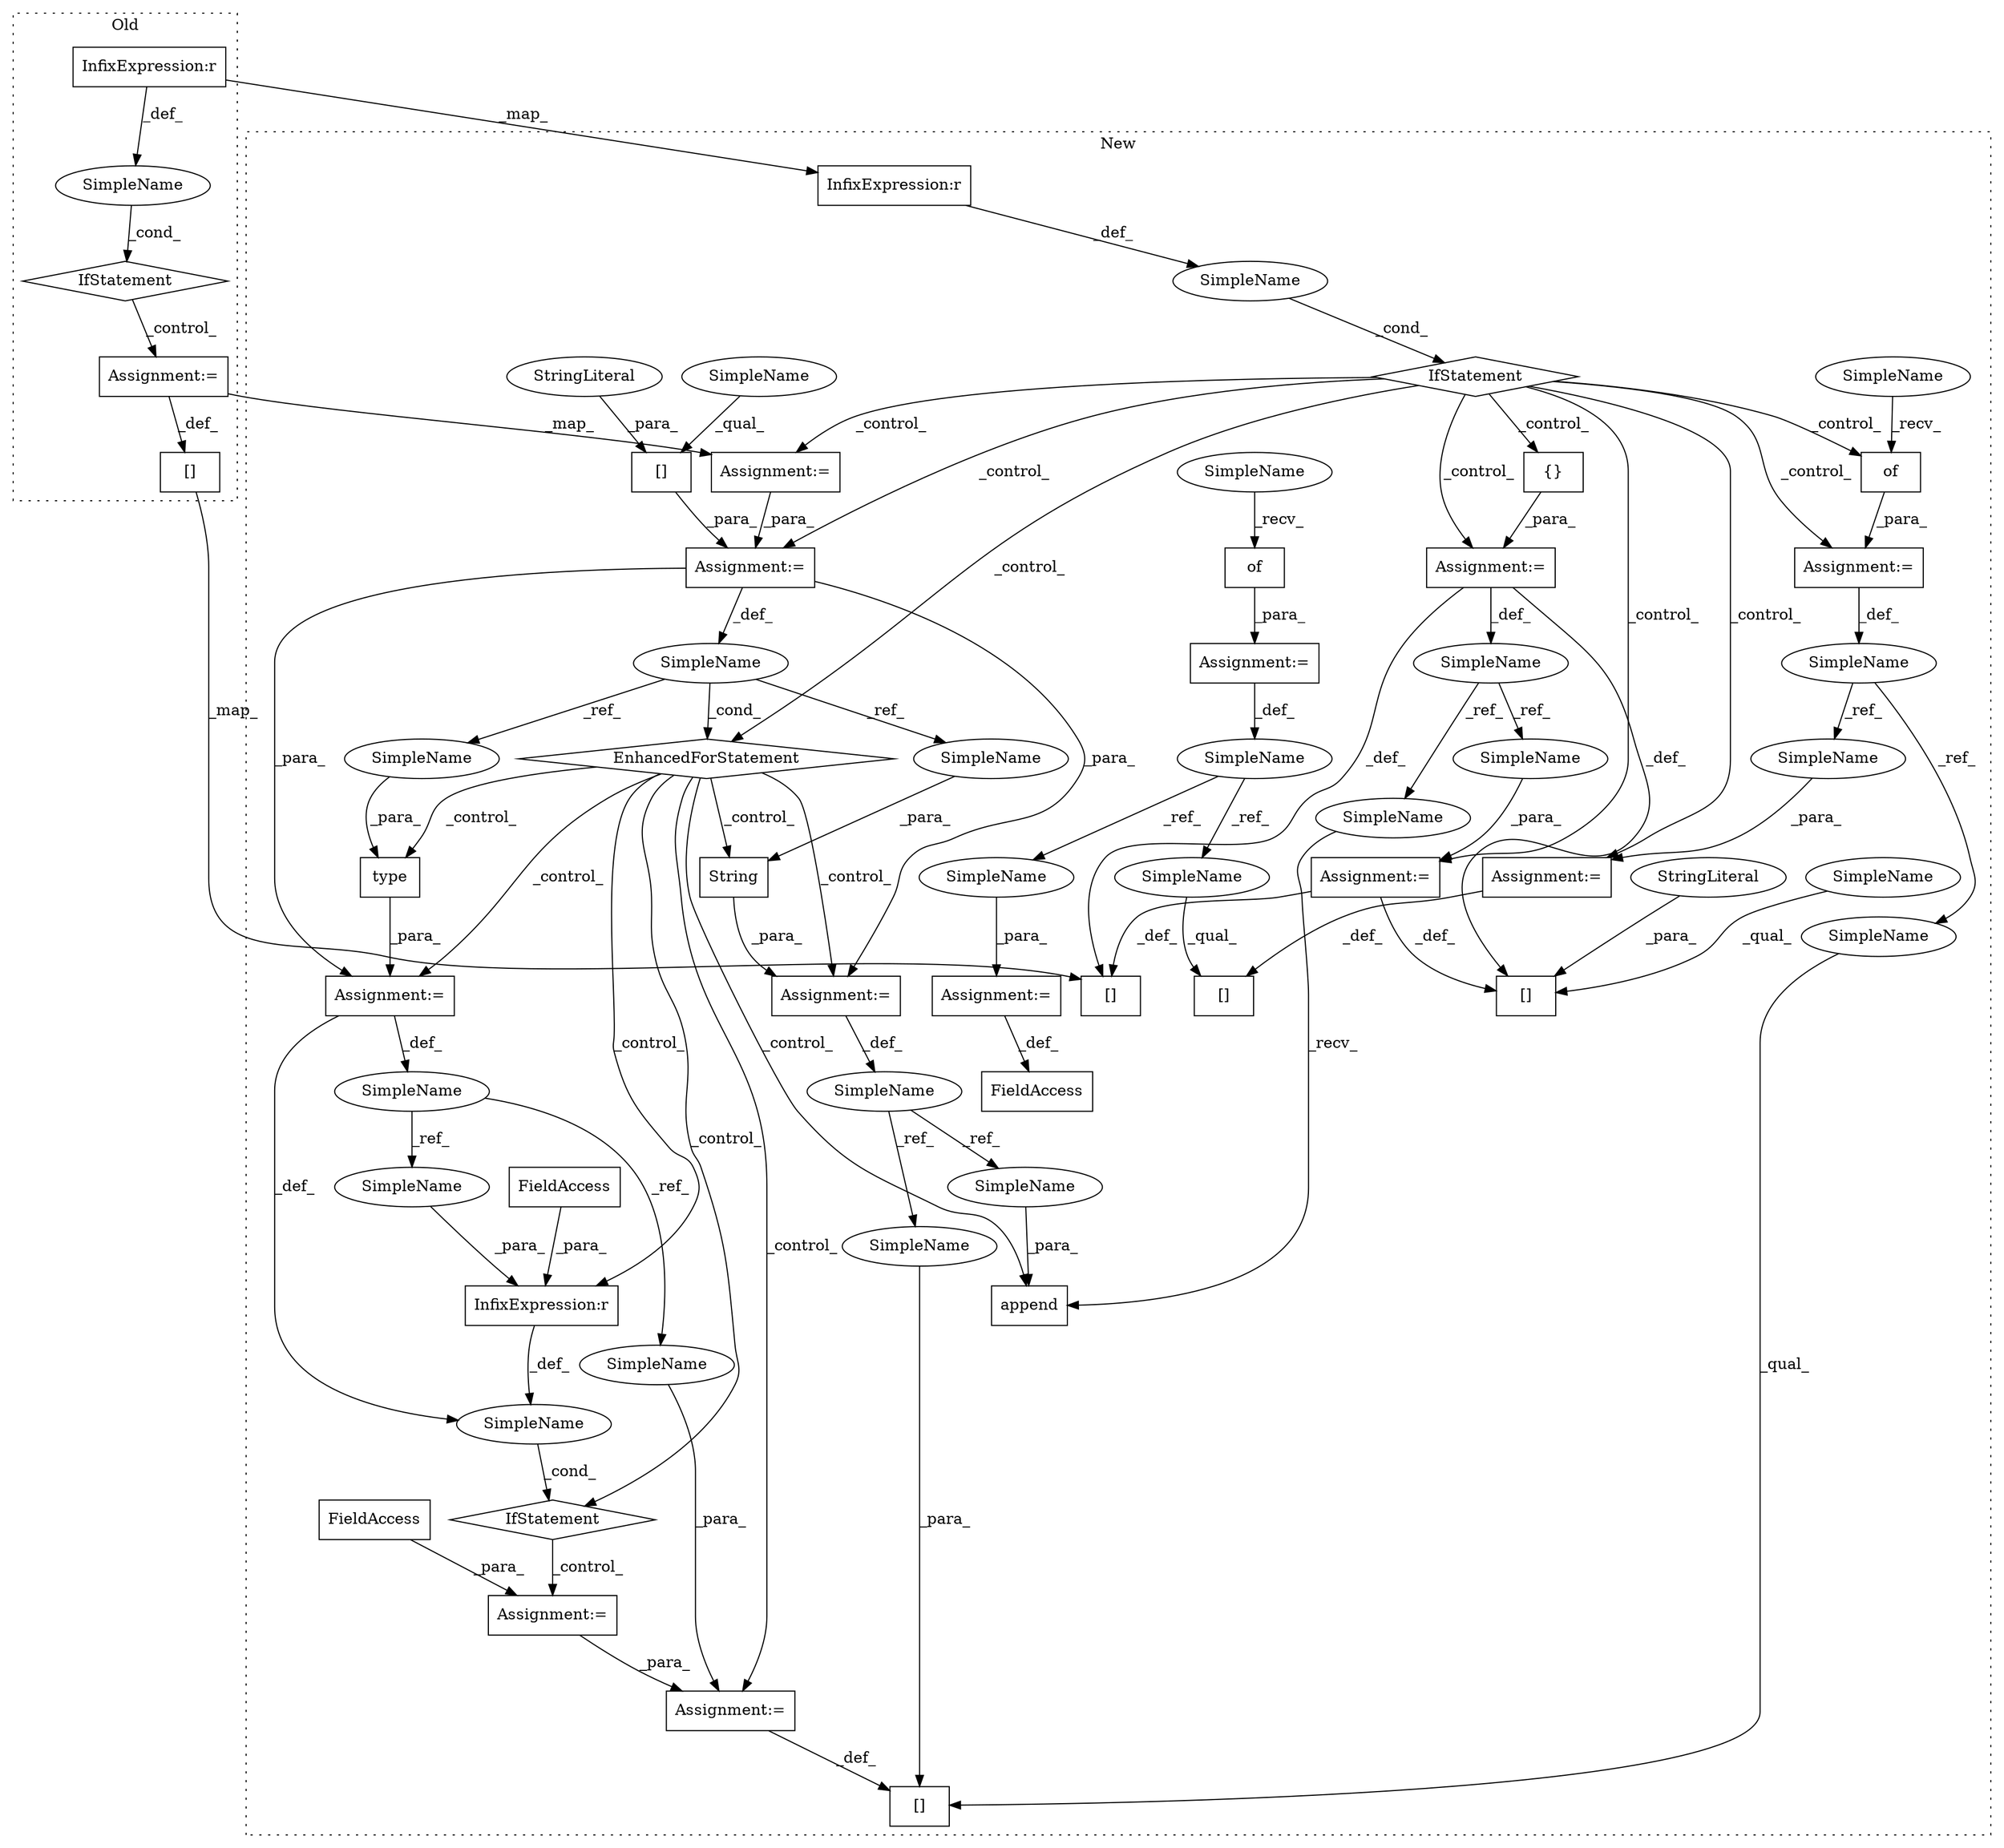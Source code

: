 digraph G {
subgraph cluster0 {
1 [label="IfStatement" a="25" s="7218,7252" l="4,2" shape="diamond"];
16 [label="InfixExpression:r" a="27" s="7240" l="4" shape="box"];
42 [label="SimpleName" a="42" s="" l="" shape="ellipse"];
43 [label="Assignment:=" a="7" s="7282" l="1" shape="box"];
46 [label="[]" a="2" s="7564,7584" l="13,1" shape="box"];
label = "Old";
style="dotted";
}
subgraph cluster1 {
2 [label="type" a="32" s="8917,8927" l="5,1" shape="box"];
3 [label="InfixExpression:r" a="27" s="8954" l="4" shape="box"];
4 [label="IfStatement" a="25" s="8940,8962" l="4,2" shape="diamond"];
5 [label="Assignment:=" a="7" s="8988" l="1" shape="box"];
6 [label="SimpleName" a="42" s="" l="" shape="ellipse"];
7 [label="FieldAccess" a="22" s="8958" l="4" shape="box"];
8 [label="IfStatement" a="25" s="8576,8610" l="4,2" shape="diamond"];
9 [label="SimpleName" a="42" s="" l="" shape="ellipse"];
10 [label="{}" a="4" s="8679" l="2" shape="box"];
11 [label="Assignment:=" a="7" s="9097" l="1" shape="box"];
12 [label="[]" a="2" s="9021,9043" l="13,1" shape="box"];
13 [label="SimpleName" a="42" s="8656" l="10" shape="ellipse"];
14 [label="append" a="32" s="8877,8893" l="7,1" shape="box"];
15 [label="[]" a="2" s="9075,9096" l="13,1" shape="box"];
17 [label="InfixExpression:r" a="27" s="8598" l="4" shape="box"];
18 [label="FieldAccess" a="22" s="8989" l="8" shape="box"];
19 [label="EnhancedForStatement" a="70" s="8722,8817" l="61,2" shape="diamond"];
20 [label="of" a="32" s="8708" l="4" shape="box"];
21 [label="[]" a="2" s="9118,9152" l="24,1" shape="box"];
22 [label="of" a="32" s="8436" l="4" shape="box"];
23 [label="FieldAccess" a="22" s="9615" l="28" shape="box"];
24 [label="SimpleName" a="42" s="8787" l="5" shape="ellipse"];
25 [label="SimpleName" a="42" s="8691" l="12" shape="ellipse"];
26 [label="Assignment:=" a="7" s="9153" l="1" shape="box"];
27 [label="SimpleName" a="42" s="8408" l="23" shape="ellipse"];
28 [label="Assignment:=" a="7" s="9643" l="1" shape="box"];
29 [label="SimpleName" a="42" s="8831" l="9" shape="ellipse"];
30 [label="SimpleName" a="42" s="8906" l="10" shape="ellipse"];
31 [label="Assignment:=" a="7" s="9044" l="1" shape="box"];
32 [label="String" a="32" s="8841,8853" l="7,1" shape="box"];
33 [label="Assignment:=" a="7" s="8703" l="1" shape="box"];
34 [label="Assignment:=" a="7" s="8431" l="1" shape="box"];
35 [label="StringLiteral" a="45" s="9088" l="8" shape="ellipse"];
36 [label="Assignment:=" a="7" s="8840" l="1" shape="box"];
37 [label="Assignment:=" a="7" s="8916" l="1" shape="box"];
38 [label="Assignment:=" a="7" s="8722,8817" l="61,2" shape="box"];
39 [label="[]" a="2" s="8795,8816" l="13,1" shape="box"];
40 [label="Assignment:=" a="7" s="8666" l="1" shape="box"];
41 [label="StringLiteral" a="45" s="8808" l="8" shape="ellipse"];
44 [label="Assignment:=" a="7" s="8640" l="1" shape="box"];
45 [label="[]" a="2" s="9442,9462" l="13,1" shape="box"];
47 [label="SimpleName" a="42" s="8704" l="3" shape="ellipse"];
48 [label="SimpleName" a="42" s="8432" l="3" shape="ellipse"];
49 [label="SimpleName" a="42" s="8848" l="5" shape="ellipse"];
50 [label="SimpleName" a="42" s="8922" l="5" shape="ellipse"];
51 [label="SimpleName" a="42" s="8884" l="9" shape="ellipse"];
52 [label="SimpleName" a="42" s="9034" l="9" shape="ellipse"];
53 [label="SimpleName" a="42" s="9098" l="10" shape="ellipse"];
54 [label="SimpleName" a="42" s="8866" l="10" shape="ellipse"];
55 [label="SimpleName" a="42" s="9644" l="23" shape="ellipse"];
56 [label="SimpleName" a="42" s="9118" l="23" shape="ellipse"];
57 [label="SimpleName" a="42" s="8795" l="12" shape="ellipse"];
58 [label="SimpleName" a="42" s="9075" l="12" shape="ellipse"];
59 [label="SimpleName" a="42" s="8944" l="10" shape="ellipse"];
60 [label="SimpleName" a="42" s="9045" l="10" shape="ellipse"];
61 [label="SimpleName" a="42" s="9021" l="12" shape="ellipse"];
62 [label="SimpleName" a="42" s="9154" l="12" shape="ellipse"];
label = "New";
style="dotted";
}
1 -> 43 [label="_control_"];
2 -> 37 [label="_para_"];
3 -> 6 [label="_def_"];
4 -> 5 [label="_control_"];
5 -> 31 [label="_para_"];
6 -> 4 [label="_cond_"];
7 -> 3 [label="_para_"];
8 -> 10 [label="_control_"];
8 -> 38 [label="_control_"];
8 -> 40 [label="_control_"];
8 -> 44 [label="_control_"];
8 -> 33 [label="_control_"];
8 -> 19 [label="_control_"];
8 -> 11 [label="_control_"];
8 -> 20 [label="_control_"];
8 -> 26 [label="_control_"];
9 -> 8 [label="_cond_"];
10 -> 40 [label="_para_"];
11 -> 45 [label="_def_"];
11 -> 15 [label="_def_"];
13 -> 54 [label="_ref_"];
13 -> 53 [label="_ref_"];
16 -> 42 [label="_def_"];
16 -> 17 [label="_map_"];
17 -> 9 [label="_def_"];
18 -> 5 [label="_para_"];
19 -> 36 [label="_control_"];
19 -> 4 [label="_control_"];
19 -> 32 [label="_control_"];
19 -> 37 [label="_control_"];
19 -> 3 [label="_control_"];
19 -> 14 [label="_control_"];
19 -> 31 [label="_control_"];
19 -> 2 [label="_control_"];
20 -> 33 [label="_para_"];
22 -> 34 [label="_para_"];
24 -> 50 [label="_ref_"];
24 -> 19 [label="_cond_"];
24 -> 49 [label="_ref_"];
25 -> 62 [label="_ref_"];
25 -> 61 [label="_ref_"];
26 -> 21 [label="_def_"];
27 -> 55 [label="_ref_"];
27 -> 56 [label="_ref_"];
28 -> 23 [label="_def_"];
29 -> 51 [label="_ref_"];
29 -> 52 [label="_ref_"];
30 -> 59 [label="_ref_"];
30 -> 60 [label="_ref_"];
31 -> 12 [label="_def_"];
32 -> 36 [label="_para_"];
33 -> 25 [label="_def_"];
34 -> 27 [label="_def_"];
35 -> 15 [label="_para_"];
36 -> 29 [label="_def_"];
37 -> 6 [label="_def_"];
37 -> 30 [label="_def_"];
38 -> 36 [label="_para_"];
38 -> 24 [label="_def_"];
38 -> 37 [label="_para_"];
39 -> 38 [label="_para_"];
40 -> 45 [label="_def_"];
40 -> 15 [label="_def_"];
40 -> 13 [label="_def_"];
41 -> 39 [label="_para_"];
42 -> 1 [label="_cond_"];
43 -> 46 [label="_def_"];
43 -> 44 [label="_map_"];
44 -> 38 [label="_para_"];
46 -> 45 [label="_map_"];
47 -> 20 [label="_recv_"];
48 -> 22 [label="_recv_"];
49 -> 32 [label="_para_"];
50 -> 2 [label="_para_"];
51 -> 14 [label="_para_"];
52 -> 12 [label="_para_"];
53 -> 11 [label="_para_"];
54 -> 14 [label="_recv_"];
55 -> 28 [label="_para_"];
56 -> 21 [label="_qual_"];
57 -> 39 [label="_qual_"];
58 -> 15 [label="_qual_"];
59 -> 3 [label="_para_"];
60 -> 31 [label="_para_"];
61 -> 12 [label="_qual_"];
62 -> 26 [label="_para_"];
}